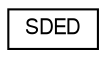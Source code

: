 digraph "Graphical Class Hierarchy"
{
  edge [fontname="FreeSans",fontsize="10",labelfontname="FreeSans",labelfontsize="10"];
  node [fontname="FreeSans",fontsize="10",shape=record];
  rankdir="LR";
  Node1 [label="SDED",height=0.2,width=0.4,color="black", fillcolor="white", style="filled",URL="$classSDED.html"];
}
